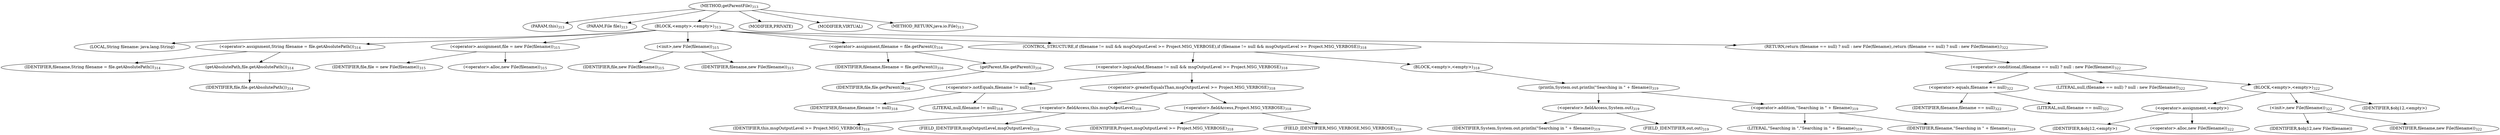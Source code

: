 digraph "getParentFile" {  
"747" [label = <(METHOD,getParentFile)<SUB>313</SUB>> ]
"748" [label = <(PARAM,this)<SUB>313</SUB>> ]
"10" [label = <(PARAM,File file)<SUB>313</SUB>> ]
"749" [label = <(BLOCK,&lt;empty&gt;,&lt;empty&gt;)<SUB>313</SUB>> ]
"750" [label = <(LOCAL,String filename: java.lang.String)> ]
"751" [label = <(&lt;operator&gt;.assignment,String filename = file.getAbsolutePath())<SUB>314</SUB>> ]
"752" [label = <(IDENTIFIER,filename,String filename = file.getAbsolutePath())<SUB>314</SUB>> ]
"753" [label = <(getAbsolutePath,file.getAbsolutePath())<SUB>314</SUB>> ]
"754" [label = <(IDENTIFIER,file,file.getAbsolutePath())<SUB>314</SUB>> ]
"755" [label = <(&lt;operator&gt;.assignment,file = new File(filename))<SUB>315</SUB>> ]
"756" [label = <(IDENTIFIER,file,file = new File(filename))<SUB>315</SUB>> ]
"757" [label = <(&lt;operator&gt;.alloc,new File(filename))<SUB>315</SUB>> ]
"758" [label = <(&lt;init&gt;,new File(filename))<SUB>315</SUB>> ]
"9" [label = <(IDENTIFIER,file,new File(filename))<SUB>315</SUB>> ]
"759" [label = <(IDENTIFIER,filename,new File(filename))<SUB>315</SUB>> ]
"760" [label = <(&lt;operator&gt;.assignment,filename = file.getParent())<SUB>316</SUB>> ]
"761" [label = <(IDENTIFIER,filename,filename = file.getParent())<SUB>316</SUB>> ]
"762" [label = <(getParent,file.getParent())<SUB>316</SUB>> ]
"763" [label = <(IDENTIFIER,file,file.getParent())<SUB>316</SUB>> ]
"764" [label = <(CONTROL_STRUCTURE,if (filename != null &amp;&amp; msgOutputLevel &gt;= Project.MSG_VERBOSE),if (filename != null &amp;&amp; msgOutputLevel &gt;= Project.MSG_VERBOSE))<SUB>318</SUB>> ]
"765" [label = <(&lt;operator&gt;.logicalAnd,filename != null &amp;&amp; msgOutputLevel &gt;= Project.MSG_VERBOSE)<SUB>318</SUB>> ]
"766" [label = <(&lt;operator&gt;.notEquals,filename != null)<SUB>318</SUB>> ]
"767" [label = <(IDENTIFIER,filename,filename != null)<SUB>318</SUB>> ]
"768" [label = <(LITERAL,null,filename != null)<SUB>318</SUB>> ]
"769" [label = <(&lt;operator&gt;.greaterEqualsThan,msgOutputLevel &gt;= Project.MSG_VERBOSE)<SUB>318</SUB>> ]
"770" [label = <(&lt;operator&gt;.fieldAccess,this.msgOutputLevel)<SUB>318</SUB>> ]
"771" [label = <(IDENTIFIER,this,msgOutputLevel &gt;= Project.MSG_VERBOSE)<SUB>318</SUB>> ]
"772" [label = <(FIELD_IDENTIFIER,msgOutputLevel,msgOutputLevel)<SUB>318</SUB>> ]
"773" [label = <(&lt;operator&gt;.fieldAccess,Project.MSG_VERBOSE)<SUB>318</SUB>> ]
"774" [label = <(IDENTIFIER,Project,msgOutputLevel &gt;= Project.MSG_VERBOSE)<SUB>318</SUB>> ]
"775" [label = <(FIELD_IDENTIFIER,MSG_VERBOSE,MSG_VERBOSE)<SUB>318</SUB>> ]
"776" [label = <(BLOCK,&lt;empty&gt;,&lt;empty&gt;)<SUB>318</SUB>> ]
"777" [label = <(println,System.out.println(&quot;Searching in &quot; + filename))<SUB>319</SUB>> ]
"778" [label = <(&lt;operator&gt;.fieldAccess,System.out)<SUB>319</SUB>> ]
"779" [label = <(IDENTIFIER,System,System.out.println(&quot;Searching in &quot; + filename))<SUB>319</SUB>> ]
"780" [label = <(FIELD_IDENTIFIER,out,out)<SUB>319</SUB>> ]
"781" [label = <(&lt;operator&gt;.addition,&quot;Searching in &quot; + filename)<SUB>319</SUB>> ]
"782" [label = <(LITERAL,&quot;Searching in &quot;,&quot;Searching in &quot; + filename)<SUB>319</SUB>> ]
"783" [label = <(IDENTIFIER,filename,&quot;Searching in &quot; + filename)<SUB>319</SUB>> ]
"784" [label = <(RETURN,return (filename == null) ? null : new File(filename);,return (filename == null) ? null : new File(filename);)<SUB>322</SUB>> ]
"785" [label = <(&lt;operator&gt;.conditional,(filename == null) ? null : new File(filename))<SUB>322</SUB>> ]
"786" [label = <(&lt;operator&gt;.equals,filename == null)<SUB>322</SUB>> ]
"787" [label = <(IDENTIFIER,filename,filename == null)<SUB>322</SUB>> ]
"788" [label = <(LITERAL,null,filename == null)<SUB>322</SUB>> ]
"789" [label = <(LITERAL,null,(filename == null) ? null : new File(filename))<SUB>322</SUB>> ]
"790" [label = <(BLOCK,&lt;empty&gt;,&lt;empty&gt;)<SUB>322</SUB>> ]
"791" [label = <(&lt;operator&gt;.assignment,&lt;empty&gt;)> ]
"792" [label = <(IDENTIFIER,$obj12,&lt;empty&gt;)> ]
"793" [label = <(&lt;operator&gt;.alloc,new File(filename))<SUB>322</SUB>> ]
"794" [label = <(&lt;init&gt;,new File(filename))<SUB>322</SUB>> ]
"795" [label = <(IDENTIFIER,$obj12,new File(filename))> ]
"796" [label = <(IDENTIFIER,filename,new File(filename))<SUB>322</SUB>> ]
"797" [label = <(IDENTIFIER,$obj12,&lt;empty&gt;)> ]
"798" [label = <(MODIFIER,PRIVATE)> ]
"799" [label = <(MODIFIER,VIRTUAL)> ]
"800" [label = <(METHOD_RETURN,java.io.File)<SUB>313</SUB>> ]
  "747" -> "748" 
  "747" -> "10" 
  "747" -> "749" 
  "747" -> "798" 
  "747" -> "799" 
  "747" -> "800" 
  "749" -> "750" 
  "749" -> "751" 
  "749" -> "755" 
  "749" -> "758" 
  "749" -> "760" 
  "749" -> "764" 
  "749" -> "784" 
  "751" -> "752" 
  "751" -> "753" 
  "753" -> "754" 
  "755" -> "756" 
  "755" -> "757" 
  "758" -> "9" 
  "758" -> "759" 
  "760" -> "761" 
  "760" -> "762" 
  "762" -> "763" 
  "764" -> "765" 
  "764" -> "776" 
  "765" -> "766" 
  "765" -> "769" 
  "766" -> "767" 
  "766" -> "768" 
  "769" -> "770" 
  "769" -> "773" 
  "770" -> "771" 
  "770" -> "772" 
  "773" -> "774" 
  "773" -> "775" 
  "776" -> "777" 
  "777" -> "778" 
  "777" -> "781" 
  "778" -> "779" 
  "778" -> "780" 
  "781" -> "782" 
  "781" -> "783" 
  "784" -> "785" 
  "785" -> "786" 
  "785" -> "789" 
  "785" -> "790" 
  "786" -> "787" 
  "786" -> "788" 
  "790" -> "791" 
  "790" -> "794" 
  "790" -> "797" 
  "791" -> "792" 
  "791" -> "793" 
  "794" -> "795" 
  "794" -> "796" 
}

